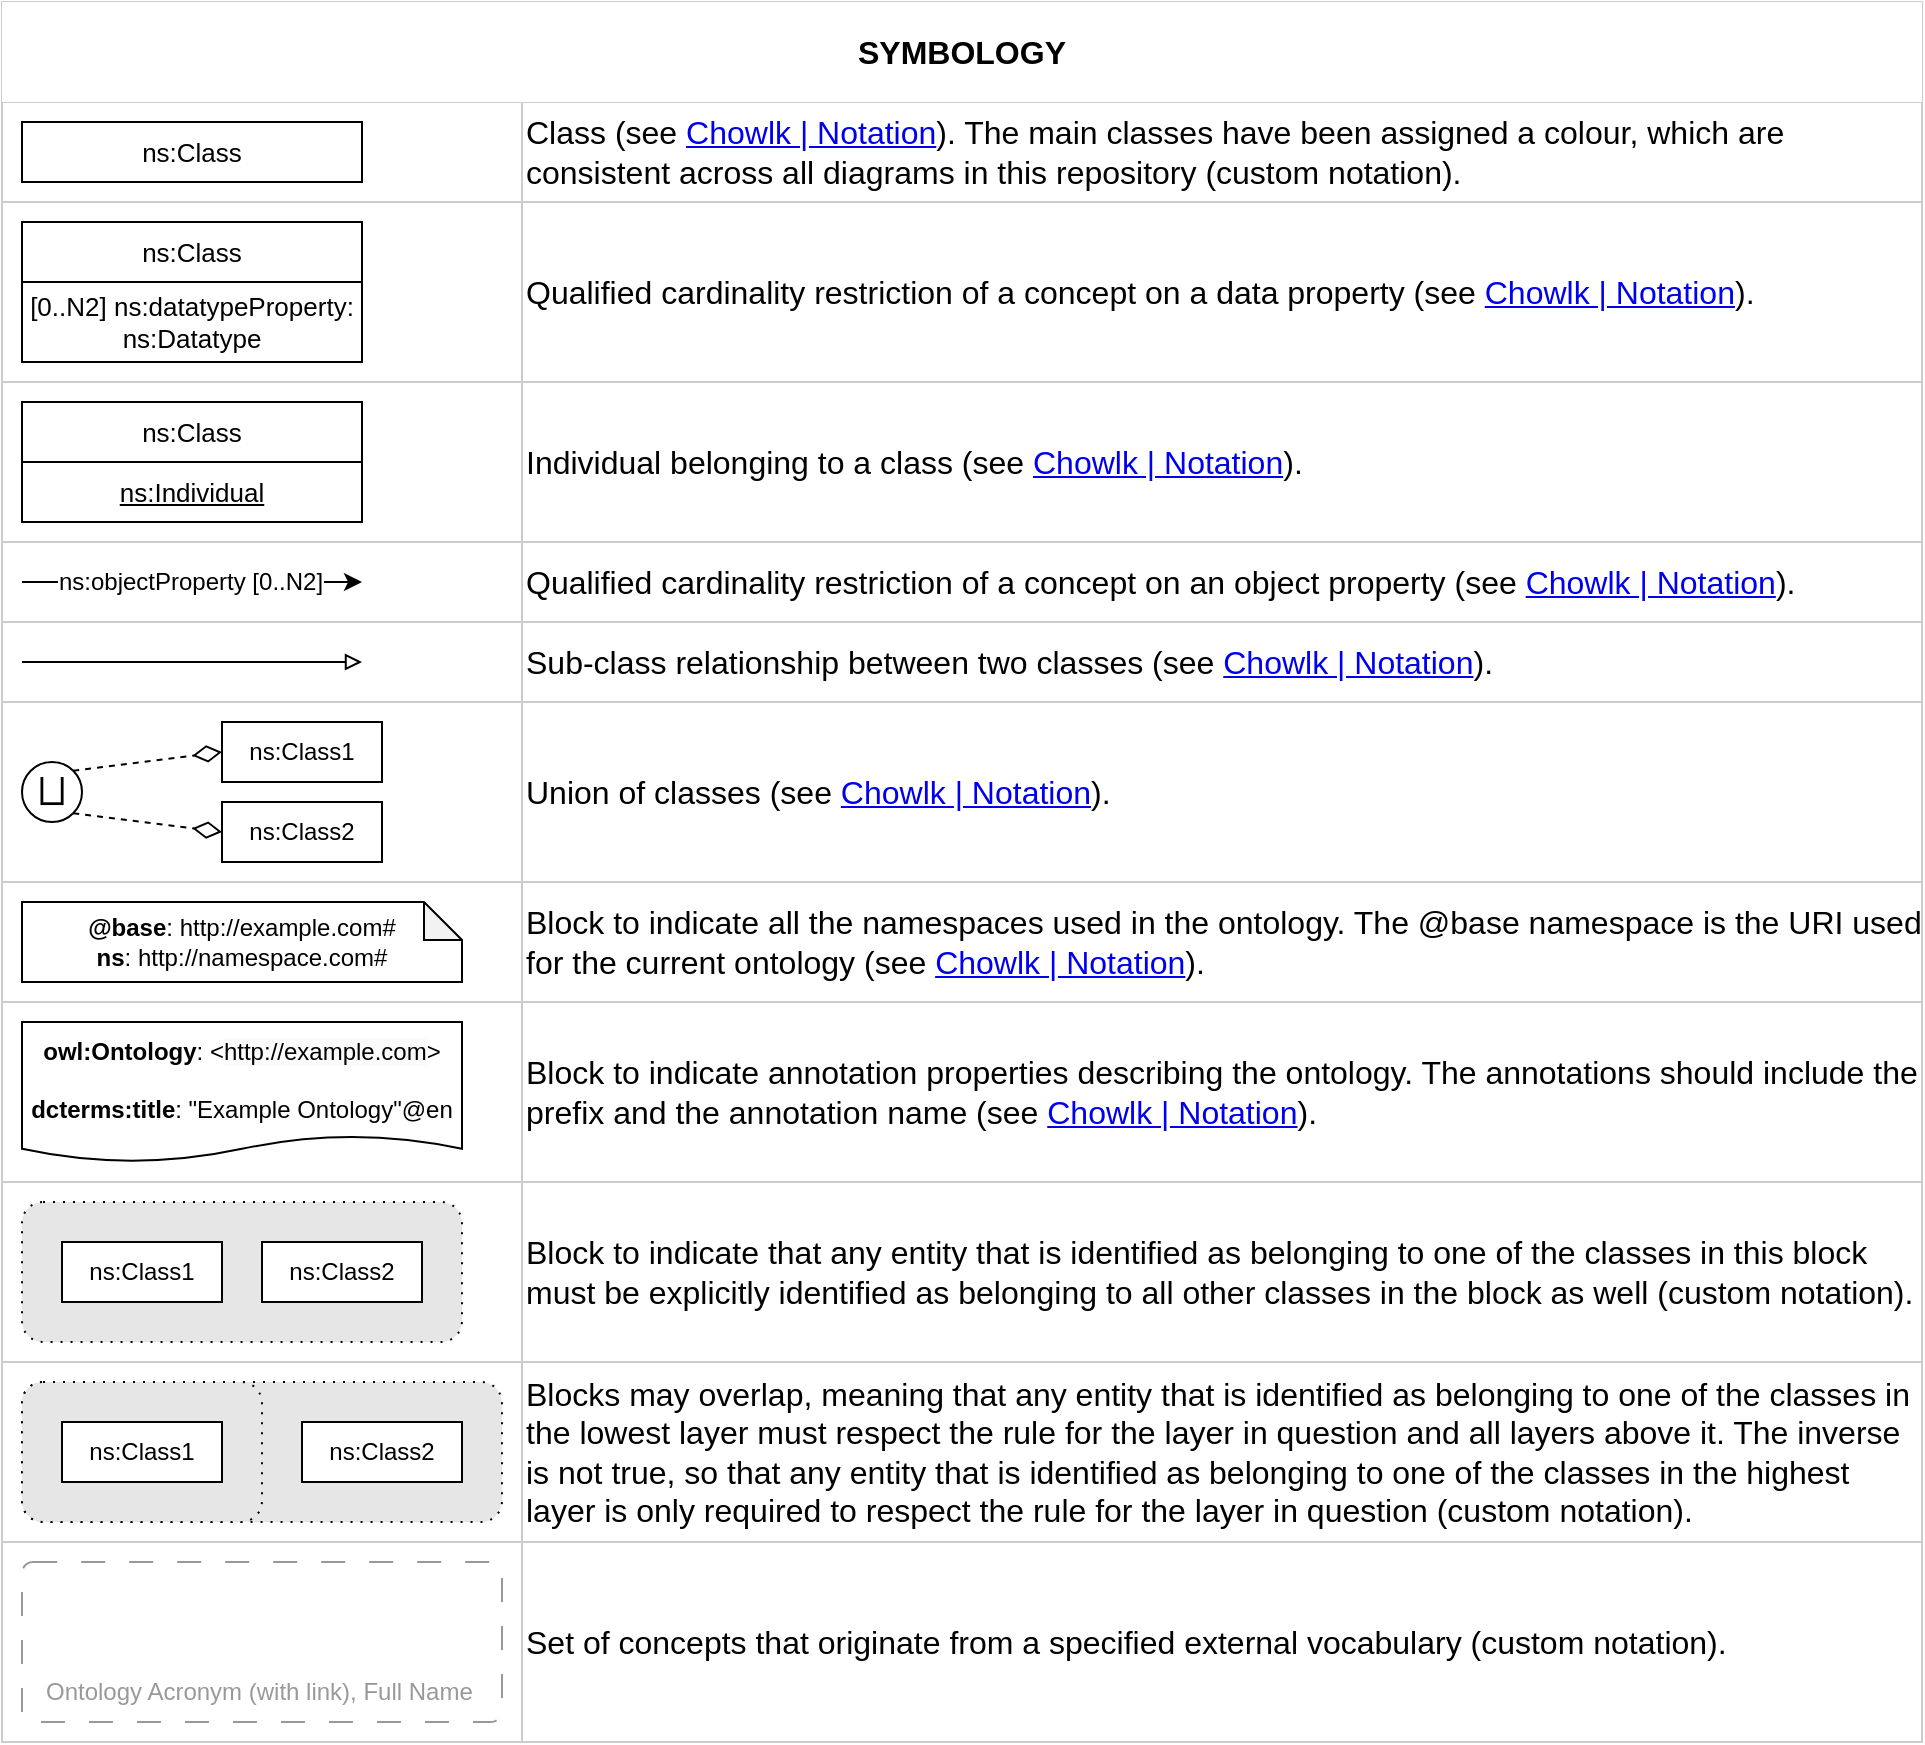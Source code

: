 <mxfile version="26.0.9">
  <diagram name="Page-1" id="Q6YgsCP4f9UI9eo_PC5J">
    <mxGraphModel dx="1434" dy="2053" grid="1" gridSize="10" guides="1" tooltips="1" connect="1" arrows="1" fold="1" page="1" pageScale="1" pageWidth="827" pageHeight="1169" math="0" shadow="0">
      <root>
        <mxCell id="0" />
        <mxCell id="1" parent="0" />
        <mxCell id="V8MGVwaTu69svF25npwr-1" value="" style="shape=table;startSize=0;container=1;collapsible=0;childLayout=tableLayout;fontSize=16;strokeColor=#CCCCCC;" parent="1" vertex="1">
          <mxGeometry x="40" y="-1120" width="960" height="870" as="geometry" />
        </mxCell>
        <mxCell id="V8MGVwaTu69svF25npwr-2" style="shape=tableRow;horizontal=0;startSize=0;swimlaneHead=0;swimlaneBody=0;strokeColor=inherit;top=0;left=0;bottom=0;right=0;collapsible=0;dropTarget=0;fillColor=default;points=[[0,0.5],[1,0.5]];portConstraint=eastwest;fontSize=16;" parent="V8MGVwaTu69svF25npwr-1" vertex="1">
          <mxGeometry width="960" height="50" as="geometry" />
        </mxCell>
        <mxCell id="V8MGVwaTu69svF25npwr-3" value="&lt;b&gt;SYMBOLOGY&lt;/b&gt;" style="shape=partialRectangle;html=1;whiteSpace=wrap;connectable=0;strokeColor=inherit;overflow=hidden;fillColor=none;top=0;left=0;bottom=0;right=0;pointerEvents=1;fontSize=16;rowspan=1;colspan=2;" parent="V8MGVwaTu69svF25npwr-2" vertex="1">
          <mxGeometry width="960" height="50" as="geometry">
            <mxRectangle width="260" height="50" as="alternateBounds" />
          </mxGeometry>
        </mxCell>
        <mxCell id="V8MGVwaTu69svF25npwr-4" style="shape=partialRectangle;html=1;whiteSpace=wrap;connectable=0;strokeColor=inherit;overflow=hidden;fillColor=none;top=0;left=0;bottom=0;right=0;pointerEvents=1;fontSize=16;align=left;" parent="V8MGVwaTu69svF25npwr-2" vertex="1" visible="0">
          <mxGeometry x="260" width="700" height="50" as="geometry">
            <mxRectangle width="700" height="50" as="alternateBounds" />
          </mxGeometry>
        </mxCell>
        <mxCell id="V8MGVwaTu69svF25npwr-5" value="" style="shape=tableRow;horizontal=0;startSize=0;swimlaneHead=0;swimlaneBody=0;strokeColor=inherit;top=0;left=0;bottom=0;right=0;collapsible=0;dropTarget=0;fillColor=none;points=[[0,0.5],[1,0.5]];portConstraint=eastwest;fontSize=16;" parent="V8MGVwaTu69svF25npwr-1" vertex="1">
          <mxGeometry y="50" width="960" height="50" as="geometry" />
        </mxCell>
        <mxCell id="V8MGVwaTu69svF25npwr-6" value="" style="shape=partialRectangle;html=1;whiteSpace=wrap;connectable=0;strokeColor=inherit;overflow=hidden;fillColor=none;top=0;left=0;bottom=0;right=0;pointerEvents=1;fontSize=16;" parent="V8MGVwaTu69svF25npwr-5" vertex="1">
          <mxGeometry width="260" height="50" as="geometry">
            <mxRectangle width="260" height="50" as="alternateBounds" />
          </mxGeometry>
        </mxCell>
        <mxCell id="V8MGVwaTu69svF25npwr-7" value="Class (see&amp;nbsp;&lt;a href=&quot;https://chowlk.linkeddata.es/notation.html&quot;&gt;Chowlk | Notation&lt;/a&gt;). The main classes have been assigned a colour, which are consistent across all diagrams in this repository (custom notation)." style="shape=partialRectangle;html=1;whiteSpace=wrap;connectable=0;strokeColor=inherit;overflow=hidden;fillColor=none;top=0;left=0;bottom=0;right=0;pointerEvents=1;fontSize=16;align=left;" parent="V8MGVwaTu69svF25npwr-5" vertex="1">
          <mxGeometry x="260" width="700" height="50" as="geometry">
            <mxRectangle width="700" height="50" as="alternateBounds" />
          </mxGeometry>
        </mxCell>
        <mxCell id="V8MGVwaTu69svF25npwr-8" value="" style="shape=tableRow;horizontal=0;startSize=0;swimlaneHead=0;swimlaneBody=0;strokeColor=inherit;top=0;left=0;bottom=0;right=0;collapsible=0;dropTarget=0;fillColor=none;points=[[0,0.5],[1,0.5]];portConstraint=eastwest;fontSize=16;" parent="V8MGVwaTu69svF25npwr-1" vertex="1">
          <mxGeometry y="100" width="960" height="90" as="geometry" />
        </mxCell>
        <mxCell id="V8MGVwaTu69svF25npwr-9" value="" style="shape=partialRectangle;html=1;whiteSpace=wrap;connectable=0;strokeColor=inherit;overflow=hidden;fillColor=none;top=0;left=0;bottom=0;right=0;pointerEvents=1;fontSize=16;" parent="V8MGVwaTu69svF25npwr-8" vertex="1">
          <mxGeometry width="260" height="90" as="geometry">
            <mxRectangle width="260" height="90" as="alternateBounds" />
          </mxGeometry>
        </mxCell>
        <mxCell id="V8MGVwaTu69svF25npwr-10" value="Qualified cardinality restriction of a concept on a data property&amp;nbsp;(see&amp;nbsp;&lt;a href=&quot;https://chowlk.linkeddata.es/notation.html&quot;&gt;Chowlk | Notation&lt;/a&gt;)." style="shape=partialRectangle;html=1;whiteSpace=wrap;connectable=0;strokeColor=inherit;overflow=hidden;fillColor=none;top=0;left=0;bottom=0;right=0;pointerEvents=1;fontSize=16;align=left;" parent="V8MGVwaTu69svF25npwr-8" vertex="1">
          <mxGeometry x="260" width="700" height="90" as="geometry">
            <mxRectangle width="700" height="90" as="alternateBounds" />
          </mxGeometry>
        </mxCell>
        <mxCell id="V8MGVwaTu69svF25npwr-11" value="" style="shape=tableRow;horizontal=0;startSize=0;swimlaneHead=0;swimlaneBody=0;strokeColor=inherit;top=0;left=0;bottom=0;right=0;collapsible=0;dropTarget=0;fillColor=none;points=[[0,0.5],[1,0.5]];portConstraint=eastwest;fontSize=16;" parent="V8MGVwaTu69svF25npwr-1" vertex="1">
          <mxGeometry y="190" width="960" height="80" as="geometry" />
        </mxCell>
        <mxCell id="V8MGVwaTu69svF25npwr-12" value="" style="shape=partialRectangle;html=1;whiteSpace=wrap;connectable=0;strokeColor=inherit;overflow=hidden;fillColor=none;top=0;left=0;bottom=0;right=0;pointerEvents=1;fontSize=16;" parent="V8MGVwaTu69svF25npwr-11" vertex="1">
          <mxGeometry width="260" height="80" as="geometry">
            <mxRectangle width="260" height="80" as="alternateBounds" />
          </mxGeometry>
        </mxCell>
        <mxCell id="V8MGVwaTu69svF25npwr-13" value="Individual belonging to a class (see&amp;nbsp;&lt;a href=&quot;https://chowlk.linkeddata.es/notation.html&quot;&gt;Chowlk | Notation&lt;/a&gt;)." style="shape=partialRectangle;html=1;whiteSpace=wrap;connectable=0;strokeColor=inherit;overflow=hidden;fillColor=none;top=0;left=0;bottom=0;right=0;pointerEvents=1;fontSize=16;align=left;" parent="V8MGVwaTu69svF25npwr-11" vertex="1">
          <mxGeometry x="260" width="700" height="80" as="geometry">
            <mxRectangle width="700" height="80" as="alternateBounds" />
          </mxGeometry>
        </mxCell>
        <mxCell id="V8MGVwaTu69svF25npwr-14" style="shape=tableRow;horizontal=0;startSize=0;swimlaneHead=0;swimlaneBody=0;strokeColor=inherit;top=0;left=0;bottom=0;right=0;collapsible=0;dropTarget=0;fillColor=none;points=[[0,0.5],[1,0.5]];portConstraint=eastwest;fontSize=16;" parent="V8MGVwaTu69svF25npwr-1" vertex="1">
          <mxGeometry y="270" width="960" height="40" as="geometry" />
        </mxCell>
        <mxCell id="V8MGVwaTu69svF25npwr-15" style="shape=partialRectangle;html=1;whiteSpace=wrap;connectable=0;strokeColor=inherit;overflow=hidden;fillColor=none;top=0;left=0;bottom=0;right=0;pointerEvents=1;fontSize=16;" parent="V8MGVwaTu69svF25npwr-14" vertex="1">
          <mxGeometry width="260" height="40" as="geometry">
            <mxRectangle width="260" height="40" as="alternateBounds" />
          </mxGeometry>
        </mxCell>
        <mxCell id="V8MGVwaTu69svF25npwr-16" value="Qualified cardinality restriction of a concept on an object property&amp;nbsp;(see&amp;nbsp;&lt;a href=&quot;https://chowlk.linkeddata.es/notation.html&quot;&gt;Chowlk | Notation&lt;/a&gt;)." style="shape=partialRectangle;html=1;whiteSpace=wrap;connectable=0;strokeColor=inherit;overflow=hidden;fillColor=none;top=0;left=0;bottom=0;right=0;pointerEvents=1;fontSize=16;align=left;" parent="V8MGVwaTu69svF25npwr-14" vertex="1">
          <mxGeometry x="260" width="700" height="40" as="geometry">
            <mxRectangle width="700" height="40" as="alternateBounds" />
          </mxGeometry>
        </mxCell>
        <mxCell id="V8MGVwaTu69svF25npwr-17" style="shape=tableRow;horizontal=0;startSize=0;swimlaneHead=0;swimlaneBody=0;strokeColor=inherit;top=0;left=0;bottom=0;right=0;collapsible=0;dropTarget=0;fillColor=none;points=[[0,0.5],[1,0.5]];portConstraint=eastwest;fontSize=16;" parent="V8MGVwaTu69svF25npwr-1" vertex="1">
          <mxGeometry y="310" width="960" height="40" as="geometry" />
        </mxCell>
        <mxCell id="V8MGVwaTu69svF25npwr-18" style="shape=partialRectangle;html=1;whiteSpace=wrap;connectable=0;strokeColor=inherit;overflow=hidden;fillColor=none;top=0;left=0;bottom=0;right=0;pointerEvents=1;fontSize=16;" parent="V8MGVwaTu69svF25npwr-17" vertex="1">
          <mxGeometry width="260" height="40" as="geometry">
            <mxRectangle width="260" height="40" as="alternateBounds" />
          </mxGeometry>
        </mxCell>
        <mxCell id="V8MGVwaTu69svF25npwr-19" value="Sub-class relationship between two classes&amp;nbsp;(see&amp;nbsp;&lt;a href=&quot;https://chowlk.linkeddata.es/notation.html&quot;&gt;Chowlk | Notation&lt;/a&gt;)." style="shape=partialRectangle;html=1;whiteSpace=wrap;connectable=0;strokeColor=inherit;overflow=hidden;fillColor=none;top=0;left=0;bottom=0;right=0;pointerEvents=1;fontSize=16;align=left;" parent="V8MGVwaTu69svF25npwr-17" vertex="1">
          <mxGeometry x="260" width="700" height="40" as="geometry">
            <mxRectangle width="700" height="40" as="alternateBounds" />
          </mxGeometry>
        </mxCell>
        <mxCell id="V8MGVwaTu69svF25npwr-20" style="shape=tableRow;horizontal=0;startSize=0;swimlaneHead=0;swimlaneBody=0;strokeColor=inherit;top=0;left=0;bottom=0;right=0;collapsible=0;dropTarget=0;fillColor=none;points=[[0,0.5],[1,0.5]];portConstraint=eastwest;fontSize=16;" parent="V8MGVwaTu69svF25npwr-1" vertex="1">
          <mxGeometry y="350" width="960" height="90" as="geometry" />
        </mxCell>
        <mxCell id="V8MGVwaTu69svF25npwr-21" style="shape=partialRectangle;html=1;whiteSpace=wrap;connectable=0;strokeColor=inherit;overflow=hidden;fillColor=none;top=0;left=0;bottom=0;right=0;pointerEvents=1;fontSize=16;" parent="V8MGVwaTu69svF25npwr-20" vertex="1">
          <mxGeometry width="260" height="90" as="geometry">
            <mxRectangle width="260" height="90" as="alternateBounds" />
          </mxGeometry>
        </mxCell>
        <mxCell id="V8MGVwaTu69svF25npwr-22" value="Union of classes&amp;nbsp;(see&amp;nbsp;&lt;a href=&quot;https://chowlk.linkeddata.es/notation.html&quot;&gt;Chowlk | Notation&lt;/a&gt;)." style="shape=partialRectangle;html=1;whiteSpace=wrap;connectable=0;strokeColor=inherit;overflow=hidden;fillColor=none;top=0;left=0;bottom=0;right=0;pointerEvents=1;fontSize=16;align=left;" parent="V8MGVwaTu69svF25npwr-20" vertex="1">
          <mxGeometry x="260" width="700" height="90" as="geometry">
            <mxRectangle width="700" height="90" as="alternateBounds" />
          </mxGeometry>
        </mxCell>
        <mxCell id="V8MGVwaTu69svF25npwr-23" style="shape=tableRow;horizontal=0;startSize=0;swimlaneHead=0;swimlaneBody=0;strokeColor=inherit;top=0;left=0;bottom=0;right=0;collapsible=0;dropTarget=0;fillColor=none;points=[[0,0.5],[1,0.5]];portConstraint=eastwest;fontSize=16;" parent="V8MGVwaTu69svF25npwr-1" vertex="1">
          <mxGeometry y="440" width="960" height="60" as="geometry" />
        </mxCell>
        <mxCell id="V8MGVwaTu69svF25npwr-24" style="shape=partialRectangle;html=1;whiteSpace=wrap;connectable=0;strokeColor=inherit;overflow=hidden;fillColor=none;top=0;left=0;bottom=0;right=0;pointerEvents=1;fontSize=16;" parent="V8MGVwaTu69svF25npwr-23" vertex="1">
          <mxGeometry width="260" height="60" as="geometry">
            <mxRectangle width="260" height="60" as="alternateBounds" />
          </mxGeometry>
        </mxCell>
        <mxCell id="V8MGVwaTu69svF25npwr-25" value="Block to indicate all the namespaces used in the ontology. The @base namespace is the URI used for the current ontology&amp;nbsp;(see&amp;nbsp;&lt;a href=&quot;https://chowlk.linkeddata.es/notation.html&quot;&gt;Chowlk | Notation&lt;/a&gt;)." style="shape=partialRectangle;html=1;whiteSpace=wrap;connectable=0;strokeColor=inherit;overflow=hidden;fillColor=none;top=0;left=0;bottom=0;right=0;pointerEvents=1;fontSize=16;align=left;" parent="V8MGVwaTu69svF25npwr-23" vertex="1">
          <mxGeometry x="260" width="700" height="60" as="geometry">
            <mxRectangle width="700" height="60" as="alternateBounds" />
          </mxGeometry>
        </mxCell>
        <mxCell id="V8MGVwaTu69svF25npwr-26" style="shape=tableRow;horizontal=0;startSize=0;swimlaneHead=0;swimlaneBody=0;strokeColor=inherit;top=0;left=0;bottom=0;right=0;collapsible=0;dropTarget=0;fillColor=none;points=[[0,0.5],[1,0.5]];portConstraint=eastwest;fontSize=16;" parent="V8MGVwaTu69svF25npwr-1" vertex="1">
          <mxGeometry y="500" width="960" height="90" as="geometry" />
        </mxCell>
        <mxCell id="V8MGVwaTu69svF25npwr-27" style="shape=partialRectangle;html=1;whiteSpace=wrap;connectable=0;strokeColor=inherit;overflow=hidden;fillColor=none;top=0;left=0;bottom=0;right=0;pointerEvents=1;fontSize=16;" parent="V8MGVwaTu69svF25npwr-26" vertex="1">
          <mxGeometry width="260" height="90" as="geometry">
            <mxRectangle width="260" height="90" as="alternateBounds" />
          </mxGeometry>
        </mxCell>
        <mxCell id="V8MGVwaTu69svF25npwr-28" value="Block to indicate annotation properties describing the ontology. The annotations should include the prefix and the annotation name&amp;nbsp;(see&amp;nbsp;&lt;a href=&quot;https://chowlk.linkeddata.es/notation.html&quot;&gt;Chowlk | Notation&lt;/a&gt;)." style="shape=partialRectangle;html=1;whiteSpace=wrap;connectable=0;strokeColor=inherit;overflow=hidden;fillColor=none;top=0;left=0;bottom=0;right=0;pointerEvents=1;fontSize=16;align=left;" parent="V8MGVwaTu69svF25npwr-26" vertex="1">
          <mxGeometry x="260" width="700" height="90" as="geometry">
            <mxRectangle width="700" height="90" as="alternateBounds" />
          </mxGeometry>
        </mxCell>
        <mxCell id="V8MGVwaTu69svF25npwr-29" style="shape=tableRow;horizontal=0;startSize=0;swimlaneHead=0;swimlaneBody=0;strokeColor=inherit;top=0;left=0;bottom=0;right=0;collapsible=0;dropTarget=0;fillColor=none;points=[[0,0.5],[1,0.5]];portConstraint=eastwest;fontSize=16;" parent="V8MGVwaTu69svF25npwr-1" vertex="1">
          <mxGeometry y="590" width="960" height="90" as="geometry" />
        </mxCell>
        <mxCell id="V8MGVwaTu69svF25npwr-30" style="shape=partialRectangle;html=1;whiteSpace=wrap;connectable=0;strokeColor=inherit;overflow=hidden;fillColor=none;top=0;left=0;bottom=0;right=0;pointerEvents=1;fontSize=16;" parent="V8MGVwaTu69svF25npwr-29" vertex="1">
          <mxGeometry width="260" height="90" as="geometry">
            <mxRectangle width="260" height="90" as="alternateBounds" />
          </mxGeometry>
        </mxCell>
        <mxCell id="V8MGVwaTu69svF25npwr-31" value="Block to indicate that any entity that is identified as belonging to one of the classes in this block must be explicitly identified as belonging to all other classes in the block as well (custom notation)." style="shape=partialRectangle;html=1;whiteSpace=wrap;connectable=0;strokeColor=inherit;overflow=hidden;fillColor=none;top=0;left=0;bottom=0;right=0;pointerEvents=1;fontSize=16;align=left;" parent="V8MGVwaTu69svF25npwr-29" vertex="1">
          <mxGeometry x="260" width="700" height="90" as="geometry">
            <mxRectangle width="700" height="90" as="alternateBounds" />
          </mxGeometry>
        </mxCell>
        <mxCell id="V8MGVwaTu69svF25npwr-32" style="shape=tableRow;horizontal=0;startSize=0;swimlaneHead=0;swimlaneBody=0;strokeColor=inherit;top=0;left=0;bottom=0;right=0;collapsible=0;dropTarget=0;fillColor=none;points=[[0,0.5],[1,0.5]];portConstraint=eastwest;fontSize=16;" parent="V8MGVwaTu69svF25npwr-1" vertex="1">
          <mxGeometry y="680" width="960" height="90" as="geometry" />
        </mxCell>
        <mxCell id="V8MGVwaTu69svF25npwr-33" style="shape=partialRectangle;html=1;whiteSpace=wrap;connectable=0;strokeColor=inherit;overflow=hidden;fillColor=none;top=0;left=0;bottom=0;right=0;pointerEvents=1;fontSize=16;" parent="V8MGVwaTu69svF25npwr-32" vertex="1">
          <mxGeometry width="260" height="90" as="geometry">
            <mxRectangle width="260" height="90" as="alternateBounds" />
          </mxGeometry>
        </mxCell>
        <mxCell id="V8MGVwaTu69svF25npwr-34" value="Blocks may overlap, meaning that any entity that is identified as belonging to one of the classes in the lowest layer must respect the rule for the layer in question and all layers above it. The inverse is not true, so that any entity that is identified as belonging to one of the classes in the highest layer is only required to respect the rule for the layer in question&amp;nbsp;(custom notation)." style="shape=partialRectangle;html=1;whiteSpace=wrap;connectable=0;strokeColor=inherit;overflow=hidden;fillColor=none;top=0;left=0;bottom=0;right=0;pointerEvents=1;fontSize=16;align=left;" parent="V8MGVwaTu69svF25npwr-32" vertex="1">
          <mxGeometry x="260" width="700" height="90" as="geometry">
            <mxRectangle width="700" height="90" as="alternateBounds" />
          </mxGeometry>
        </mxCell>
        <mxCell id="V8MGVwaTu69svF25npwr-35" style="shape=tableRow;horizontal=0;startSize=0;swimlaneHead=0;swimlaneBody=0;strokeColor=inherit;top=0;left=0;bottom=0;right=0;collapsible=0;dropTarget=0;fillColor=none;points=[[0,0.5],[1,0.5]];portConstraint=eastwest;fontSize=16;" parent="V8MGVwaTu69svF25npwr-1" vertex="1">
          <mxGeometry y="770" width="960" height="100" as="geometry" />
        </mxCell>
        <mxCell id="V8MGVwaTu69svF25npwr-36" style="shape=partialRectangle;html=1;whiteSpace=wrap;connectable=0;strokeColor=inherit;overflow=hidden;fillColor=none;top=0;left=0;bottom=0;right=0;pointerEvents=1;fontSize=16;" parent="V8MGVwaTu69svF25npwr-35" vertex="1">
          <mxGeometry width="260" height="100" as="geometry">
            <mxRectangle width="260" height="100" as="alternateBounds" />
          </mxGeometry>
        </mxCell>
        <mxCell id="V8MGVwaTu69svF25npwr-37" value="Set of concepts that originate from a specified external vocabulary (custom notation)." style="shape=partialRectangle;html=1;whiteSpace=wrap;connectable=0;strokeColor=inherit;overflow=hidden;fillColor=none;top=0;left=0;bottom=0;right=0;pointerEvents=1;fontSize=16;align=left;" parent="V8MGVwaTu69svF25npwr-35" vertex="1">
          <mxGeometry x="260" width="700" height="100" as="geometry">
            <mxRectangle width="700" height="100" as="alternateBounds" />
          </mxGeometry>
        </mxCell>
        <mxCell id="V8MGVwaTu69svF25npwr-41" value="ns:Class" style="rounded=0;whiteSpace=wrap;html=1;strokeWidth=1;fontStyle=0;fontSize=13;verticalAlign=middle;" parent="1" vertex="1">
          <mxGeometry x="50" y="-1060" width="170" height="30" as="geometry" />
        </mxCell>
        <mxCell id="V8MGVwaTu69svF25npwr-42" value="&lt;u&gt;ns:Individual&lt;/u&gt;" style="rounded=0;whiteSpace=wrap;html=1;strokeWidth=1;fontStyle=0;fontSize=13;verticalAlign=middle;" parent="1" vertex="1">
          <mxGeometry x="50" y="-890" width="170" height="30" as="geometry" />
        </mxCell>
        <mxCell id="V8MGVwaTu69svF25npwr-44" value="ns:Class" style="rounded=0;whiteSpace=wrap;html=1;strokeWidth=1;fontStyle=0;fontSize=13;verticalAlign=middle;" parent="1" vertex="1">
          <mxGeometry x="50" y="-1010" width="170" height="30" as="geometry" />
        </mxCell>
        <mxCell id="V8MGVwaTu69svF25npwr-45" value="[0..N2] ns:datatypeProperty: ns:Datatype" style="rounded=0;whiteSpace=wrap;html=1;strokeWidth=1;fontStyle=0;fontSize=13;verticalAlign=middle;" parent="1" vertex="1">
          <mxGeometry x="50" y="-980" width="170" height="40" as="geometry" />
        </mxCell>
        <mxCell id="V8MGVwaTu69svF25npwr-50" style="edgeStyle=orthogonalEdgeStyle;rounded=0;orthogonalLoop=1;jettySize=auto;html=1;endArrow=block;endFill=0;jumpStyle=arc;" parent="1" edge="1">
          <mxGeometry relative="1" as="geometry">
            <mxPoint x="50" y="-790" as="sourcePoint" />
            <mxPoint x="220" y="-790" as="targetPoint" />
          </mxGeometry>
        </mxCell>
        <mxCell id="V8MGVwaTu69svF25npwr-51" style="edgeStyle=orthogonalEdgeStyle;rounded=0;orthogonalLoop=1;jettySize=auto;html=1;jumpStyle=arc;" parent="1" edge="1">
          <mxGeometry relative="1" as="geometry">
            <mxPoint x="50" y="-830" as="sourcePoint" />
            <mxPoint x="220" y="-830" as="targetPoint" />
          </mxGeometry>
        </mxCell>
        <mxCell id="V8MGVwaTu69svF25npwr-52" value="&lt;font style=&quot;font-size: 12px;&quot;&gt;ns:objectProperty [0..N2]&lt;/font&gt;" style="edgeLabel;html=1;align=center;verticalAlign=middle;resizable=0;points=[];" parent="V8MGVwaTu69svF25npwr-51" vertex="1" connectable="0">
          <mxGeometry x="0.195" relative="1" as="geometry">
            <mxPoint x="-18" as="offset" />
          </mxGeometry>
        </mxCell>
        <mxCell id="V8MGVwaTu69svF25npwr-59" value="ns:Class" style="rounded=0;whiteSpace=wrap;html=1;strokeWidth=1;fontStyle=0;fontSize=13;verticalAlign=middle;" parent="1" vertex="1">
          <mxGeometry x="50" y="-920" width="170" height="30" as="geometry" />
        </mxCell>
        <mxCell id="V8MGVwaTu69svF25npwr-61" value="" style="rounded=1;whiteSpace=wrap;html=1;snapToPoint=1;points=[[0.1,0],[0.2,0],[0.3,0],[0.4,0],[0.5,0],[0.6,0],[0.7,0],[0.8,0],[0.9,0],[0,0.1],[0,0.3],[0,0.5],[0,0.7],[0,0.9],[0.1,1],[0.2,1],[0.3,1],[0.4,1],[0.5,1],[0.6,1],[0.7,1],[0.8,1],[0.9,1],[1,0.1],[1,0.3],[1,0.5],[1,0.7],[1,0.9]];fillColor=#E6E6E6;dashed=1;dashPattern=1 4;" parent="1" vertex="1">
          <mxGeometry x="50" y="-520" width="220" height="70" as="geometry" />
        </mxCell>
        <mxCell id="V8MGVwaTu69svF25npwr-63" value="" style="rounded=1;whiteSpace=wrap;html=1;snapToPoint=1;points=[[0.1,0],[0.2,0],[0.3,0],[0.4,0],[0.5,0],[0.6,0],[0.7,0],[0.8,0],[0.9,0],[0,0.1],[0,0.3],[0,0.5],[0,0.7],[0,0.9],[0.1,1],[0.2,1],[0.3,1],[0.4,1],[0.5,1],[0.6,1],[0.7,1],[0.8,1],[0.9,1],[1,0.1],[1,0.3],[1,0.5],[1,0.7],[1,0.9]];fillColor=none;dashed=1;dashPattern=12 12;strokeColor=#999999;arcSize=7;" parent="1" vertex="1">
          <mxGeometry x="50" y="-340" width="240" height="80" as="geometry" />
        </mxCell>
        <mxCell id="V8MGVwaTu69svF25npwr-64" value="&lt;div&gt;Ontology Acronym (with link), Full Name&lt;/div&gt;" style="text;html=1;align=left;verticalAlign=middle;resizable=0;points=[];autosize=1;strokeColor=none;fillColor=none;fontColor=#999999;" parent="1" vertex="1">
          <mxGeometry x="60" y="-290" width="240" height="30" as="geometry" />
        </mxCell>
        <mxCell id="V8MGVwaTu69svF25npwr-65" value="ns:Class2" style="rounded=0;whiteSpace=wrap;html=1;snapToPoint=1;points=[[0.1,0],[0.2,0],[0.3,0],[0.4,0],[0.5,0],[0.6,0],[0.7,0],[0.8,0],[0.9,0],[0,0.1],[0,0.3],[0,0.5],[0,0.7],[0,0.9],[0.1,1],[0.2,1],[0.3,1],[0.4,1],[0.5,1],[0.6,1],[0.7,1],[0.8,1],[0.9,1],[1,0.1],[1,0.3],[1,0.5],[1,0.7],[1,0.9]];" parent="1" vertex="1">
          <mxGeometry x="150" y="-720" width="80" height="30" as="geometry" />
        </mxCell>
        <mxCell id="V8MGVwaTu69svF25npwr-66" value="ns:Class1" style="rounded=0;whiteSpace=wrap;html=1;snapToPoint=1;points=[[0.1,0],[0.2,0],[0.3,0],[0.4,0],[0.5,0],[0.6,0],[0.7,0],[0.8,0],[0.9,0],[0,0.1],[0,0.3],[0,0.5],[0,0.7],[0,0.9],[0.1,1],[0.2,1],[0.3,1],[0.4,1],[0.5,1],[0.6,1],[0.7,1],[0.8,1],[0.9,1],[1,0.1],[1,0.3],[1,0.5],[1,0.7],[1,0.9]];" parent="1" vertex="1">
          <mxGeometry x="150" y="-760" width="80" height="30" as="geometry" />
        </mxCell>
        <mxCell id="V8MGVwaTu69svF25npwr-67" value="" style="group" parent="1" vertex="1" connectable="0">
          <mxGeometry x="50" y="-740" width="30" height="30" as="geometry" />
        </mxCell>
        <mxCell id="V8MGVwaTu69svF25npwr-68" value="&lt;span class=&quot;st&quot;&gt;⨆&lt;/span&gt;" style="ellipse;whiteSpace=wrap;html=1;aspect=fixed;fontSize=17;" parent="V8MGVwaTu69svF25npwr-67" vertex="1">
          <mxGeometry width="30" height="30" as="geometry" />
        </mxCell>
        <mxCell id="V8MGVwaTu69svF25npwr-69" value="" style="endArrow=diamondThin;endSize=12;html=1;fontColor=#000099;exitX=1;exitY=0;exitDx=0;exitDy=0;endFill=0;dashed=1;entryX=0;entryY=0.5;entryDx=0;entryDy=0;arcSize=0;rounded=0;" parent="1" source="V8MGVwaTu69svF25npwr-68" target="V8MGVwaTu69svF25npwr-66" edge="1">
          <mxGeometry width="50" height="50" relative="1" as="geometry">
            <mxPoint x="-112" y="-675" as="sourcePoint" />
            <mxPoint x="103" y="-710" as="targetPoint" />
          </mxGeometry>
        </mxCell>
        <mxCell id="V8MGVwaTu69svF25npwr-70" value="" style="endArrow=diamondThin;endSize=12;html=1;fontColor=#000099;exitX=1;exitY=1;exitDx=0;exitDy=0;endFill=0;dashed=1;entryX=0;entryY=0.5;entryDx=0;entryDy=0;arcSize=0;rounded=0;" parent="1" source="V8MGVwaTu69svF25npwr-68" target="V8MGVwaTu69svF25npwr-65" edge="1">
          <mxGeometry width="50" height="50" relative="1" as="geometry">
            <mxPoint x="71.607" y="-685.607" as="sourcePoint" />
            <mxPoint x="103" y="-590" as="targetPoint" />
          </mxGeometry>
        </mxCell>
        <mxCell id="V8MGVwaTu69svF25npwr-71" value="&lt;div&gt;&lt;b&gt;@base&lt;/b&gt;: http://example.com#&lt;/div&gt;&lt;div&gt;&lt;b&gt;ns&lt;/b&gt;:&amp;nbsp;&lt;span style=&quot;background-color: transparent; color: light-dark(rgb(0, 0, 0), rgb(255, 255, 255));&quot;&gt;http://namespace.com#&lt;/span&gt;&lt;/div&gt;" style="shape=note;whiteSpace=wrap;html=1;backgroundOutline=1;darkOpacity=0.05;size=19;" parent="1" vertex="1">
          <mxGeometry x="50" y="-670" width="220" height="40" as="geometry" />
        </mxCell>
        <mxCell id="V8MGVwaTu69svF25npwr-72" value="&lt;div&gt;&lt;b style=&quot;border-color: var(--border-color);&quot;&gt;owl:Ontology&lt;/b&gt;: &amp;lt;&lt;span style=&quot;background-color: rgb(251, 251, 251);&quot;&gt;http://example.com&lt;/span&gt;&lt;span style=&quot;background-color: light-dark(rgb(255, 255, 255), rgb(18, 18, 18)); color: light-dark(rgb(0, 0, 0), rgb(237, 237, 237));&quot;&gt;&amp;gt;&lt;/span&gt;&lt;/div&gt;&lt;div&gt;&lt;b&gt;&lt;br&gt;&lt;/b&gt;&lt;/div&gt;&lt;div&gt;&lt;b&gt;dcterms:title&lt;/b&gt;: &quot;Example Ontology&quot;@en&lt;br&gt;&lt;/div&gt;" style="shape=document;whiteSpace=wrap;html=1;boundedLbl=1;labelBackgroundColor=#ffffff;strokeColor=#000000;fontSize=12;fontColor=#000000;size=0.188;" parent="1" vertex="1">
          <mxGeometry x="50" y="-610" width="220" height="70" as="geometry" />
        </mxCell>
        <mxCell id="V8MGVwaTu69svF25npwr-77" value="ns:Class1" style="rounded=0;whiteSpace=wrap;html=1;snapToPoint=1;points=[[0.1,0],[0.2,0],[0.3,0],[0.4,0],[0.5,0],[0.6,0],[0.7,0],[0.8,0],[0.9,0],[0,0.1],[0,0.3],[0,0.5],[0,0.7],[0,0.9],[0.1,1],[0.2,1],[0.3,1],[0.4,1],[0.5,1],[0.6,1],[0.7,1],[0.8,1],[0.9,1],[1,0.1],[1,0.3],[1,0.5],[1,0.7],[1,0.9]];" parent="1" vertex="1">
          <mxGeometry x="70" y="-500" width="80" height="30" as="geometry" />
        </mxCell>
        <mxCell id="V8MGVwaTu69svF25npwr-78" value="ns:Class2" style="rounded=0;whiteSpace=wrap;html=1;snapToPoint=1;points=[[0.1,0],[0.2,0],[0.3,0],[0.4,0],[0.5,0],[0.6,0],[0.7,0],[0.8,0],[0.9,0],[0,0.1],[0,0.3],[0,0.5],[0,0.7],[0,0.9],[0.1,1],[0.2,1],[0.3,1],[0.4,1],[0.5,1],[0.6,1],[0.7,1],[0.8,1],[0.9,1],[1,0.1],[1,0.3],[1,0.5],[1,0.7],[1,0.9]];" parent="1" vertex="1">
          <mxGeometry x="170" y="-500" width="80" height="30" as="geometry" />
        </mxCell>
        <mxCell id="V8MGVwaTu69svF25npwr-79" value="" style="rounded=1;whiteSpace=wrap;html=1;snapToPoint=1;points=[[0.1,0],[0.2,0],[0.3,0],[0.4,0],[0.5,0],[0.6,0],[0.7,0],[0.8,0],[0.9,0],[0,0.1],[0,0.3],[0,0.5],[0,0.7],[0,0.9],[0.1,1],[0.2,1],[0.3,1],[0.4,1],[0.5,1],[0.6,1],[0.7,1],[0.8,1],[0.9,1],[1,0.1],[1,0.3],[1,0.5],[1,0.7],[1,0.9]];fillColor=#E6E6E6;dashed=1;dashPattern=1 4;" parent="1" vertex="1">
          <mxGeometry x="50" y="-430" width="240" height="70" as="geometry" />
        </mxCell>
        <mxCell id="V8MGVwaTu69svF25npwr-82" value="" style="rounded=1;whiteSpace=wrap;html=1;snapToPoint=1;points=[[0.1,0],[0.2,0],[0.3,0],[0.4,0],[0.5,0],[0.6,0],[0.7,0],[0.8,0],[0.9,0],[0,0.1],[0,0.3],[0,0.5],[0,0.7],[0,0.9],[0.1,1],[0.2,1],[0.3,1],[0.4,1],[0.5,1],[0.6,1],[0.7,1],[0.8,1],[0.9,1],[1,0.1],[1,0.3],[1,0.5],[1,0.7],[1,0.9]];fillColor=#E6E6E6;dashed=1;dashPattern=1 4;" parent="1" vertex="1">
          <mxGeometry x="50" y="-430" width="120" height="70" as="geometry" />
        </mxCell>
        <mxCell id="V8MGVwaTu69svF25npwr-80" value="ns:Class1" style="rounded=0;whiteSpace=wrap;html=1;snapToPoint=1;points=[[0.1,0],[0.2,0],[0.3,0],[0.4,0],[0.5,0],[0.6,0],[0.7,0],[0.8,0],[0.9,0],[0,0.1],[0,0.3],[0,0.5],[0,0.7],[0,0.9],[0.1,1],[0.2,1],[0.3,1],[0.4,1],[0.5,1],[0.6,1],[0.7,1],[0.8,1],[0.9,1],[1,0.1],[1,0.3],[1,0.5],[1,0.7],[1,0.9]];" parent="1" vertex="1">
          <mxGeometry x="70" y="-410" width="80" height="30" as="geometry" />
        </mxCell>
        <mxCell id="V8MGVwaTu69svF25npwr-81" value="ns:Class2" style="rounded=0;whiteSpace=wrap;html=1;snapToPoint=1;points=[[0.1,0],[0.2,0],[0.3,0],[0.4,0],[0.5,0],[0.6,0],[0.7,0],[0.8,0],[0.9,0],[0,0.1],[0,0.3],[0,0.5],[0,0.7],[0,0.9],[0.1,1],[0.2,1],[0.3,1],[0.4,1],[0.5,1],[0.6,1],[0.7,1],[0.8,1],[0.9,1],[1,0.1],[1,0.3],[1,0.5],[1,0.7],[1,0.9]];" parent="1" vertex="1">
          <mxGeometry x="190" y="-410" width="80" height="30" as="geometry" />
        </mxCell>
      </root>
    </mxGraphModel>
  </diagram>
</mxfile>
